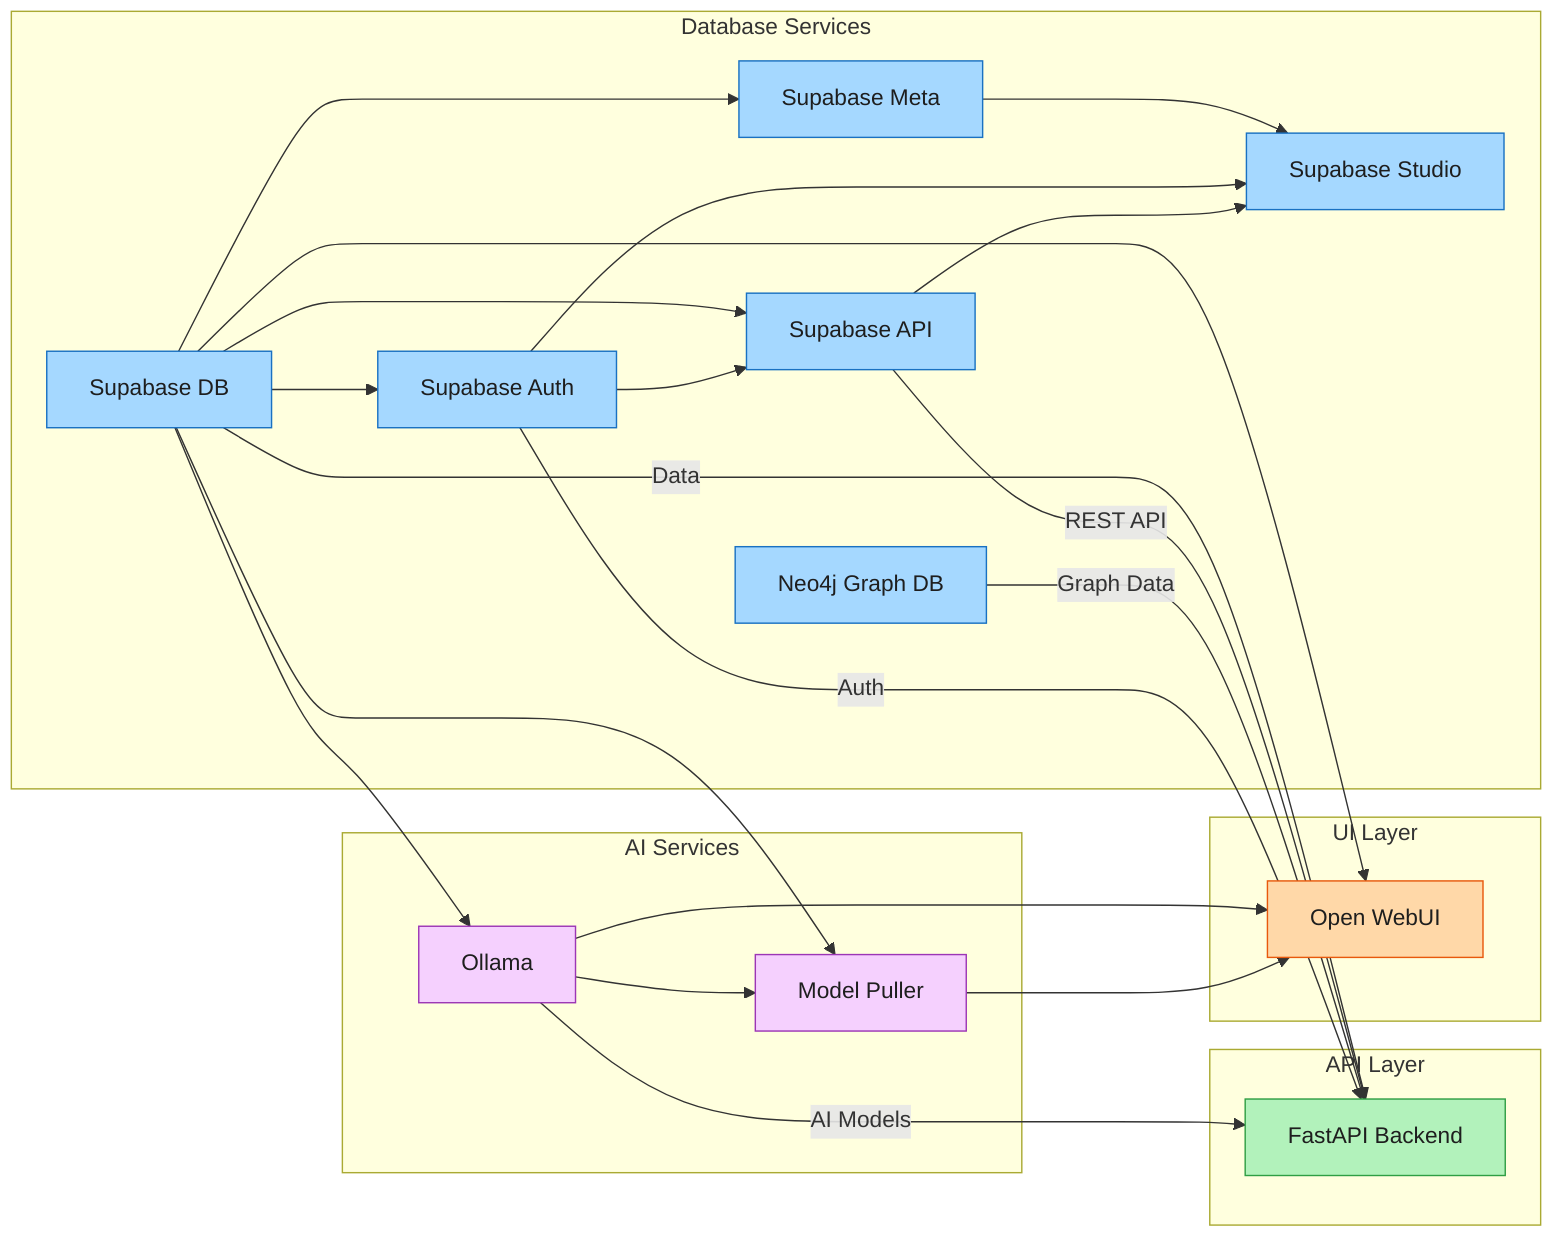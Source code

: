 graph LR
    %% Define styles
    classDef database fill:#a5d8ff,stroke:#1971c2,color:#1e1e1e
    classDef ai fill:#f5d0fe,stroke:#9c36b5,color:#1e1e1e
    classDef ui fill:#ffd8a8,stroke:#e8590c,color:#1e1e1e
    classDef api fill:#b2f2bb,stroke:#2f9e44,color:#1e1e1e
    
    %% Database Services
    subgraph DB[Database Services]
        supabaseDB[Supabase DB]
        supabaseMeta[Supabase Meta]
        supabaseAuth[Supabase Auth]
        supabaseAPI[Supabase API]
        supabaseStudio[Supabase Studio]
        graphDB[Neo4j Graph DB]
    end
    
    %% AI Services
    subgraph AI[AI Services]
        ollama[Ollama]
        ollamaPull[Model Puller]
    end
    
    %% API Layer (moved to right side)
    subgraph API[API Layer]
        backendAPI[FastAPI Backend]
    end
    
    %% UI Layer
    subgraph UI[UI Layer]
        openWebUI[Open WebUI]
    end
    
    %% Connections based on docker-compose.yml dependencies
    supabaseDB --> supabaseMeta
    supabaseDB --> supabaseAuth
    supabaseDB --> supabaseAPI
    supabaseAuth --> supabaseAPI
    supabaseMeta --> supabaseStudio
    supabaseAuth --> supabaseStudio
    supabaseAPI --> supabaseStudio
    
    %% Backend dependencies
    supabaseDB -- Data --> backendAPI
    supabaseAPI -- REST API --> backendAPI
    graphDB -- Graph Data --> backendAPI
    ollama -- AI Models --> backendAPI
    supabaseAuth -- Auth --> backendAPI
    
    %% Ollama and related services
    supabaseDB --> ollama
    ollama --> ollamaPull
    supabaseDB --> ollamaPull
    
    %% Open WebUI dependencies
    ollama --> openWebUI
    supabaseDB --> openWebUI
    ollamaPull --> openWebUI
    
    %% Apply styles
    class supabaseDB,supabaseMeta,supabaseAuth,supabaseAPI,supabaseStudio,graphDB database
    class ollama,ollamaPull ai
    class openWebUI ui
    class backendAPI api